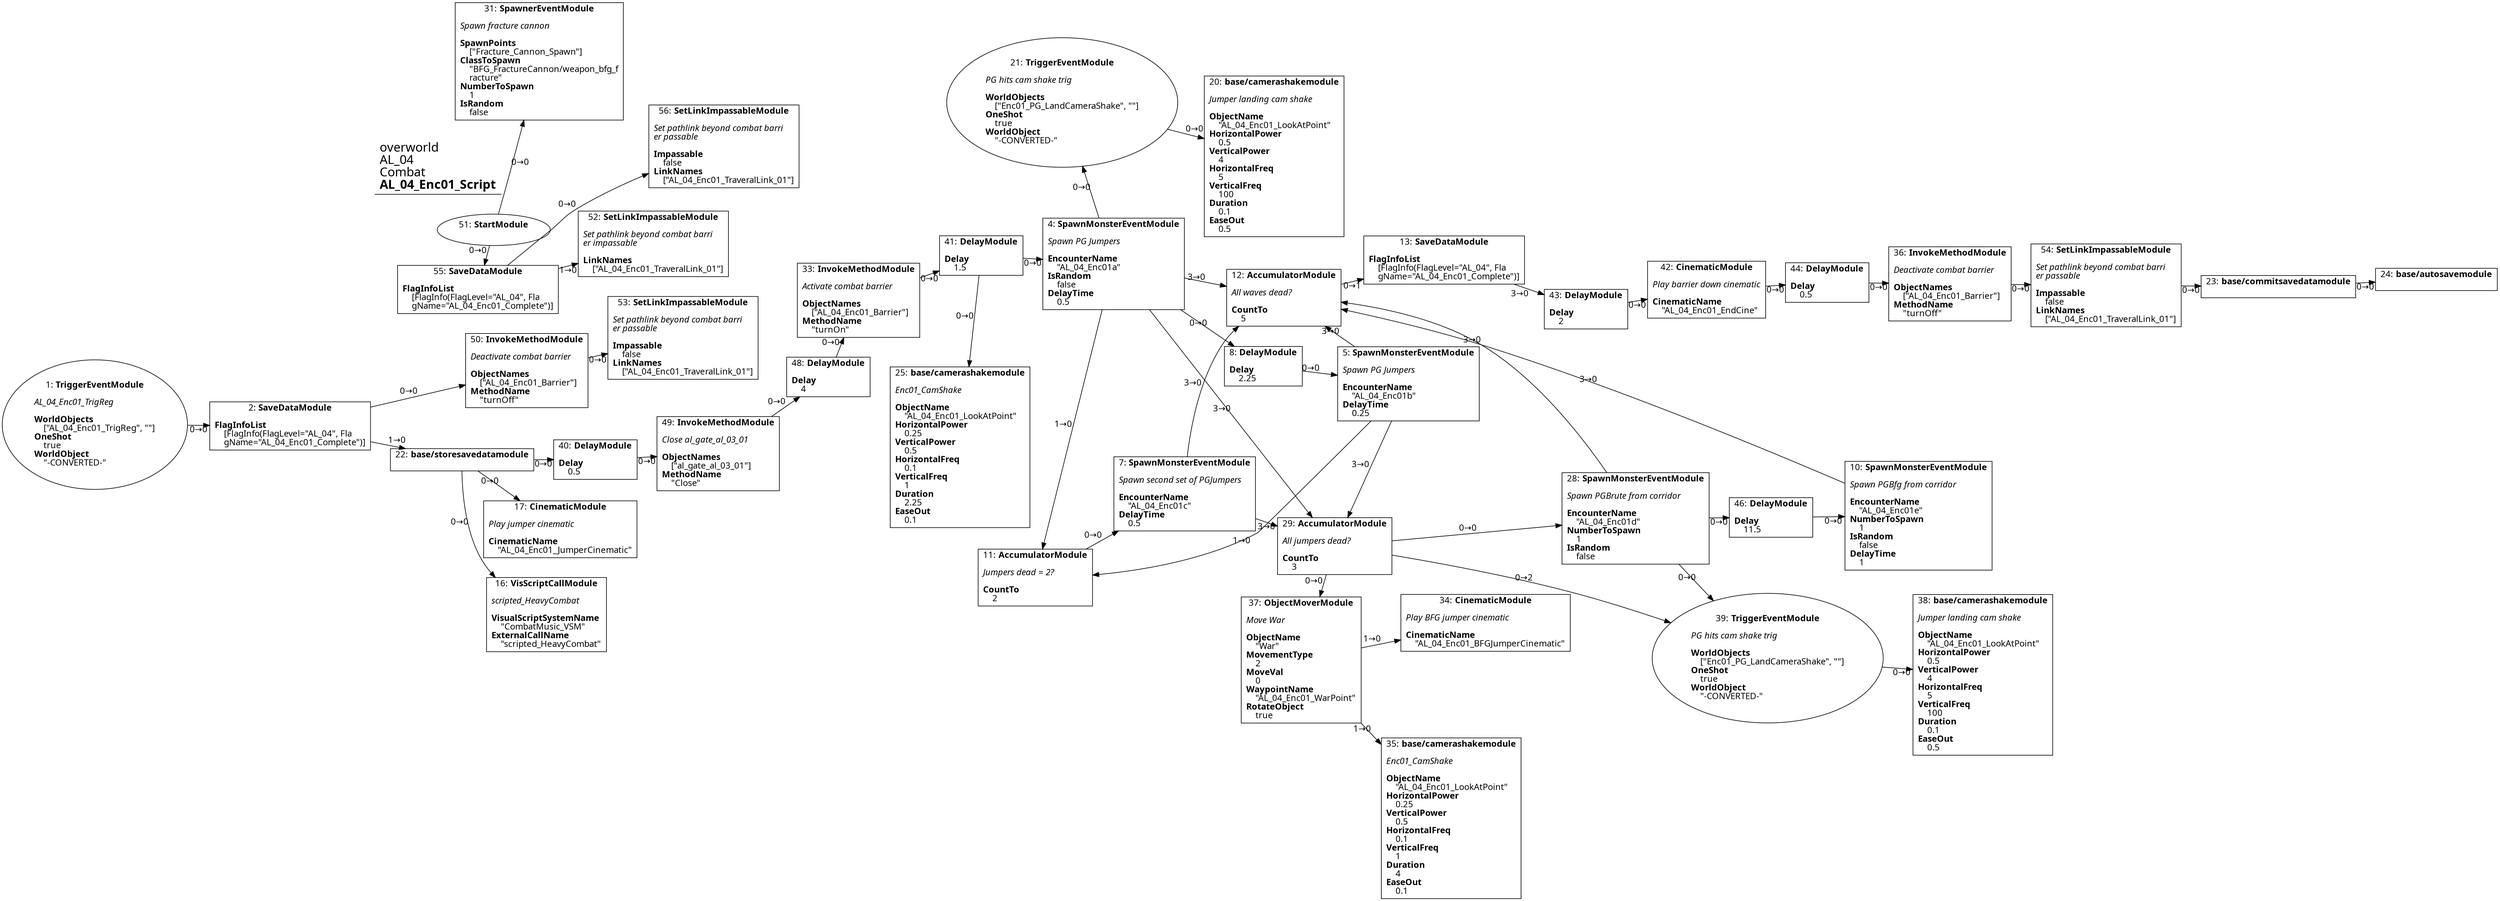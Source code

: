 digraph {
    layout = fdp;
    overlap = prism;
    sep = "+16";
    splines = spline;

    node [ shape = box ];

    graph [ fontname = "Segoe UI" ];
    node [ fontname = "Segoe UI" ];
    edge [ fontname = "Segoe UI" ];

    1 [ label = <1: <b>TriggerEventModule</b><br/><br/><i>AL_04_Enc01_TrigReg<br align="left"/></i><br align="left"/><b>WorldObjects</b><br align="left"/>    [&quot;AL_04_Enc01_TrigReg&quot;, &quot;&quot;]<br align="left"/><b>OneShot</b><br align="left"/>    true<br align="left"/><b>WorldObject</b><br align="left"/>    &quot;-CONVERTED-&quot;<br align="left"/>> ];
    1 [ shape = oval ]
    1 [ pos = "-1.8310001,-0.349!" ];
    1 -> 2 [ label = "0→0" ];

    2 [ label = <2: <b>SaveDataModule</b><br/><br/><b>FlagInfoList</b><br align="left"/>    [FlagInfo(FlagLevel=&quot;AL_04&quot;, Fla<br align="left"/>    gName=&quot;AL_04_Enc01_Complete&quot;)]<br align="left"/>> ];
    2 [ pos = "-1.552,-0.349!" ];
    2 -> 22 [ label = "1→0" ];
    2 -> 50 [ label = "0→0" ];

    4 [ label = <4: <b>SpawnMonsterEventModule</b><br/><br/><i>Spawn PG Jumpers<br align="left"/></i><br align="left"/><b>EncounterName</b><br align="left"/>    &quot;AL_04_Enc01a&quot;<br align="left"/><b>IsRandom</b><br align="left"/>    false<br align="left"/><b>DelayTime</b><br align="left"/>    0.5<br align="left"/>> ];
    4 [ pos = "0.074,-0.372!" ];
    4 -> 8 [ label = "0→0" ];
    4 -> 11 [ label = "1→0" ];
    4 -> 12 [ label = "3→0" ];
    4 -> 21 [ label = "0→0" ];
    4 -> 29 [ label = "3→0" ];

    5 [ label = <5: <b>SpawnMonsterEventModule</b><br/><br/><i>Spawn PG Jumpers<br align="left"/></i><br align="left"/><b>EncounterName</b><br align="left"/>    &quot;AL_04_Enc01b&quot;<br align="left"/><b>DelayTime</b><br align="left"/>    0.25<br align="left"/>> ];
    5 [ pos = "0.845,-0.372!" ];
    5 -> 12 [ label = "3→0" ];
    5 -> 11 [ label = "1→0" ];
    5 -> 29 [ label = "3→0" ];

    7 [ label = <7: <b>SpawnMonsterEventModule</b><br/><br/><i>Spawn second set of PGJumpers<br align="left"/></i><br align="left"/><b>EncounterName</b><br align="left"/>    &quot;AL_04_Enc01c&quot;<br align="left"/><b>DelayTime</b><br align="left"/>    0.5<br align="left"/>> ];
    7 [ pos = "1.424,-1.075!" ];
    7 -> 12 [ label = "3→0" ];
    7 -> 29 [ label = "3→0" ];

    8 [ label = <8: <b>DelayModule</b><br/><br/><b>Delay</b><br align="left"/>    2.25<br align="left"/>> ];
    8 [ pos = "0.651,-0.372!" ];
    8 -> 5 [ label = "0→0" ];

    10 [ label = <10: <b>SpawnMonsterEventModule</b><br/><br/><i>Spawn PGBfg from corridor<br align="left"/></i><br align="left"/><b>EncounterName</b><br align="left"/>    &quot;AL_04_Enc01e&quot;<br align="left"/><b>NumberToSpawn</b><br align="left"/>    1<br align="left"/><b>IsRandom</b><br align="left"/>    false<br align="left"/><b>DelayTime</b><br align="left"/>    1<br align="left"/>> ];
    10 [ pos = "2.9620001,-1.5790001!" ];
    10 -> 12 [ label = "3→0" ];

    11 [ label = <11: <b>AccumulatorModule</b><br/><br/><i>Jumpers dead = 2?<br align="left"/></i><br align="left"/><b>CountTo</b><br align="left"/>    2<br align="left"/>> ];
    11 [ pos = "1.1570001,-1.075!" ];
    11 -> 7 [ label = "0→0" ];

    12 [ label = <12: <b>AccumulatorModule</b><br/><br/><i>All waves dead?<br align="left"/></i><br align="left"/><b>CountTo</b><br align="left"/>    5<br align="left"/>> ];
    12 [ pos = "3.308,-0.052!" ];
    12 -> 13 [ label = "0→1" ];

    13 [ label = <13: <b>SaveDataModule</b><br/><br/><b>FlagInfoList</b><br align="left"/>    [FlagInfo(FlagLevel=&quot;AL_04&quot;, Fla<br align="left"/>    gName=&quot;AL_04_Enc01_Complete&quot;)]<br align="left"/>> ];
    13 [ pos = "3.5570002,-0.029000001!" ];
    13 -> 43 [ label = "3→0" ];

    16 [ label = <16: <b>VisScriptCallModule</b><br/><br/><i>scripted_HeavyCombat<br align="left"/></i><br align="left"/><b>VisualScriptSystemName</b><br align="left"/>    &quot;CombatMusic_VSM&quot;<br align="left"/><b>ExternalCallName</b><br align="left"/>    &quot;scripted_HeavyCombat&quot;<br align="left"/>> ];
    16 [ pos = "-1.051,-0.70400006!" ];

    17 [ label = <17: <b>CinematicModule</b><br/><br/><i>Play jumper cinematic<br align="left"/></i><br align="left"/><b>CinematicName</b><br align="left"/>    &quot;AL_04_Enc01_JumperCinematic&quot;<br align="left"/>> ];
    17 [ pos = "-1.0500001,-0.57100004!" ];

    20 [ label = <20: <b>base/camerashakemodule</b><br/><br/><i>Jumper landing cam shake<br align="left"/></i><br align="left"/><b>ObjectName</b><br align="left"/>    &quot;AL_04_Enc01_LookAtPoint&quot;<br align="left"/><b>HorizontalPower</b><br align="left"/>    0.5<br align="left"/><b>VerticalPower</b><br align="left"/>    4<br align="left"/><b>HorizontalFreq</b><br align="left"/>    5<br align="left"/><b>VerticalFreq</b><br align="left"/>    100<br align="left"/><b>Duration</b><br align="left"/>    0.1<br align="left"/><b>EaseOut</b><br align="left"/>    0.5<br align="left"/>> ];
    20 [ pos = "0.646,-0.209!" ];

    21 [ label = <21: <b>TriggerEventModule</b><br/><br/><i>PG hits cam shake trig<br align="left"/></i><br align="left"/><b>WorldObjects</b><br align="left"/>    [&quot;Enc01_PG_LandCameraShake&quot;, &quot;&quot;]<br align="left"/><b>OneShot</b><br align="left"/>    true<br align="left"/><b>WorldObject</b><br align="left"/>    &quot;-CONVERTED-&quot;<br align="left"/>> ];
    21 [ shape = oval ]
    21 [ pos = "0.37300003,-0.209!" ];
    21 -> 20 [ label = "0→0" ];

    22 [ label = <22: <b>base/storesavedatamodule</b><br/><br/>> ];
    22 [ pos = "-1.304,-0.372!" ];
    22 -> 16 [ label = "0→0" ];
    22 -> 17 [ label = "0→0" ];
    22 -> 40 [ label = "0→0" ];

    23 [ label = <23: <b>base/commitsavedatamodule</b><br/><br/>> ];
    23 [ pos = "4.9170003,-0.076000005!" ];
    23 -> 24 [ label = "0→0" ];

    24 [ label = <24: <b>base/autosavemodule</b><br/><br/>> ];
    24 [ pos = "5.177,-0.076000005!" ];

    25 [ label = <25: <b>base/camerashakemodule</b><br/><br/><i>Enc01_CamShake<br align="left"/></i><br align="left"/><b>ObjectName</b><br align="left"/>    &quot;AL_04_Enc01_LookAtPoint&quot;<br align="left"/><b>HorizontalPower</b><br align="left"/>    0.25<br align="left"/><b>VerticalPower</b><br align="left"/>    0.5<br align="left"/><b>HorizontalFreq</b><br align="left"/>    0.1<br align="left"/><b>VerticalFreq</b><br align="left"/>    1<br align="left"/><b>Duration</b><br align="left"/>    2.25<br align="left"/><b>EaseOut</b><br align="left"/>    0.1<br align="left"/>> ];
    25 [ pos = "0.076000005,-0.65400004!" ];

    28 [ label = <28: <b>SpawnMonsterEventModule</b><br/><br/><i>Spawn PGBrute from corridor<br align="left"/></i><br align="left"/><b>EncounterName</b><br align="left"/>    &quot;AL_04_Enc01d&quot;<br align="left"/><b>NumberToSpawn</b><br align="left"/>    1<br align="left"/><b>IsRandom</b><br align="left"/>    false<br align="left"/>> ];
    28 [ pos = "2.444,-1.5790001!" ];
    28 -> 12 [ label = "3→0" ];
    28 -> 39 [ label = "0→0" ];
    28 -> 46 [ label = "0→0" ];

    29 [ label = <29: <b>AccumulatorModule</b><br/><br/><i>All jumpers dead?<br align="left"/></i><br align="left"/><b>CountTo</b><br align="left"/>    3<br align="left"/>> ];
    29 [ pos = "1.7530001,-1.144!" ];
    29 -> 28 [ label = "0→0" ];
    29 -> 37 [ label = "0→0" ];
    29 -> 39 [ label = "0→2" ];

    31 [ label = <31: <b>SpawnerEventModule</b><br/><br/><i>Spawn fracture cannon<br align="left"/></i><br align="left"/><b>SpawnPoints</b><br align="left"/>    [&quot;Fracture_Cannon_Spawn&quot;]<br align="left"/><b>ClassToSpawn</b><br align="left"/>    &quot;BFG_FractureCannon/weapon_bfg_f<br align="left"/>    racture&quot;<br align="left"/><b>NumberToSpawn</b><br align="left"/>    1<br align="left"/><b>IsRandom</b><br align="left"/>    false<br align="left"/>> ];
    31 [ pos = "-1.646,0.28300002!" ];

    33 [ label = <33: <b>InvokeMethodModule</b><br/><br/><i>Activate combat barrier<br align="left"/></i><br align="left"/><b>ObjectNames</b><br align="left"/>    [&quot;AL_04_Enc01_Barrier&quot;]<br align="left"/><b>MethodName</b><br align="left"/>    &quot;turnOn&quot;<br align="left"/>> ];
    33 [ pos = "-0.351,-0.372!" ];
    33 -> 41 [ label = "0→0" ];

    34 [ label = <34: <b>CinematicModule</b><br/><br/><i>Play BFG jumper cinematic<br align="left"/></i><br align="left"/><b>CinematicName</b><br align="left"/>    &quot;AL_04_Enc01_BFGJumperCinematic&quot;<br align="left"/>> ];
    34 [ pos = "2.223,-1.6840001!" ];

    35 [ label = <35: <b>base/camerashakemodule</b><br/><br/><i>Enc01_CamShake<br align="left"/></i><br align="left"/><b>ObjectName</b><br align="left"/>    &quot;AL_04_Enc01_LookAtPoint&quot;<br align="left"/><b>HorizontalPower</b><br align="left"/>    0.25<br align="left"/><b>VerticalPower</b><br align="left"/>    0.5<br align="left"/><b>HorizontalFreq</b><br align="left"/>    0.1<br align="left"/><b>VerticalFreq</b><br align="left"/>    1<br align="left"/><b>Duration</b><br align="left"/>    4<br align="left"/><b>EaseOut</b><br align="left"/>    0.1<br align="left"/>> ];
    35 [ pos = "2.223,-1.8130001!" ];

    36 [ label = <36: <b>InvokeMethodModule</b><br/><br/><i>Deactivate combat barrier<br align="left"/></i><br align="left"/><b>ObjectNames</b><br align="left"/>    [&quot;AL_04_Enc01_Barrier&quot;]<br align="left"/><b>MethodName</b><br align="left"/>    &quot;turnOff&quot;<br align="left"/>> ];
    36 [ pos = "4.395,-0.075!" ];
    36 -> 54 [ label = "0→0" ];

    37 [ label = <37: <b>ObjectMoverModule</b><br/><br/><i>Move War<br align="left"/></i><br align="left"/><b>ObjectName</b><br align="left"/>    &quot;War&quot;<br align="left"/><b>MovementType</b><br align="left"/>    2<br align="left"/><b>MoveVal</b><br align="left"/>    0<br align="left"/><b>WaypointName</b><br align="left"/>    &quot;AL_04_Enc01_WarPoint&quot;<br align="left"/><b>RotateObject</b><br align="left"/>    true<br align="left"/>> ];
    37 [ pos = "2,-1.6610001!" ];
    37 -> 34 [ label = "1→0" ];
    37 -> 35 [ label = "1→0" ];

    38 [ label = <38: <b>base/camerashakemodule</b><br/><br/><i>Jumper landing cam shake<br align="left"/></i><br align="left"/><b>ObjectName</b><br align="left"/>    &quot;AL_04_Enc01_LookAtPoint&quot;<br align="left"/><b>HorizontalPower</b><br align="left"/>    0.5<br align="left"/><b>VerticalPower</b><br align="left"/>    4<br align="left"/><b>HorizontalFreq</b><br align="left"/>    5<br align="left"/><b>VerticalFreq</b><br align="left"/>    100<br align="left"/><b>Duration</b><br align="left"/>    0.1<br align="left"/><b>EaseOut</b><br align="left"/>    0.5<br align="left"/>> ];
    38 [ pos = "3.0330002,-1.8790001!" ];

    39 [ label = <39: <b>TriggerEventModule</b><br/><br/><i>PG hits cam shake trig<br align="left"/></i><br align="left"/><b>WorldObjects</b><br align="left"/>    [&quot;Enc01_PG_LandCameraShake&quot;, &quot;&quot;]<br align="left"/><b>OneShot</b><br align="left"/>    true<br align="left"/><b>WorldObject</b><br align="left"/>    &quot;-CONVERTED-&quot;<br align="left"/>> ];
    39 [ shape = oval ]
    39 [ pos = "2.753,-1.8790001!" ];
    39 -> 38 [ label = "0→0" ];

    40 [ label = <40: <b>DelayModule</b><br/><br/><b>Delay</b><br align="left"/>    0.5<br align="left"/>> ];
    40 [ pos = "-1.049,-0.372!" ];
    40 -> 49 [ label = "0→0" ];

    41 [ label = <41: <b>DelayModule</b><br/><br/><b>Delay</b><br align="left"/>    1.5<br align="left"/>> ];
    41 [ pos = "-0.133,-0.372!" ];
    41 -> 4 [ label = "0→0" ];
    41 -> 25 [ label = "0→0" ];

    42 [ label = <42: <b>CinematicModule</b><br/><br/><i>Play barrier down cinematic<br align="left"/></i><br align="left"/><b>CinematicName</b><br align="left"/>    &quot;AL_04_Enc01_EndCine&quot;<br align="left"/>> ];
    42 [ pos = "3.9940002,-0.075!" ];
    42 -> 44 [ label = "0→0" ];

    43 [ label = <43: <b>DelayModule</b><br/><br/><b>Delay</b><br align="left"/>    2<br align="left"/>> ];
    43 [ pos = "3.8020003,-0.075!" ];
    43 -> 42 [ label = "0→0" ];

    44 [ label = <44: <b>DelayModule</b><br/><br/><b>Delay</b><br align="left"/>    0.5<br align="left"/>> ];
    44 [ pos = "4.209,-0.075!" ];
    44 -> 36 [ label = "0→0" ];

    46 [ label = <46: <b>DelayModule</b><br/><br/><b>Delay</b><br align="left"/>    11.5<br align="left"/>> ];
    46 [ pos = "2.749,-1.5790001!" ];
    46 -> 10 [ label = "0→0" ];

    48 [ label = <48: <b>DelayModule</b><br/><br/><b>Delay</b><br align="left"/>    4<br align="left"/>> ];
    48 [ pos = "-0.53800005,-0.372!" ];
    48 -> 33 [ label = "0→0" ];

    49 [ label = <49: <b>InvokeMethodModule</b><br/><br/><i>Close al_gate_al_03_01<br align="left"/></i><br align="left"/><b>ObjectNames</b><br align="left"/>    [&quot;al_gate_al_03_01&quot;]<br align="left"/><b>MethodName</b><br align="left"/>    &quot;Close&quot;<br align="left"/>> ];
    49 [ pos = "-0.757,-0.372!" ];
    49 -> 48 [ label = "0→0" ];

    50 [ label = <50: <b>InvokeMethodModule</b><br/><br/><i>Deactivate combat barrier<br align="left"/></i><br align="left"/><b>ObjectNames</b><br align="left"/>    [&quot;AL_04_Enc01_Barrier&quot;]<br align="left"/><b>MethodName</b><br align="left"/>    &quot;turnOff&quot;<br align="left"/>> ];
    50 [ pos = "-1.304,-0.22100002!" ];
    50 -> 53 [ label = "0→0" ];

    51 [ label = <51: <b>StartModule</b><br/><br/>> ];
    51 [ shape = oval ]
    51 [ pos = "-1.853,0.28300002!" ];
    51 -> 31 [ label = "0→0" ];
    51 -> 55 [ label = "0→0" ];

    52 [ label = <52: <b>SetLinkImpassableModule</b><br/><br/><i>Set pathlink beyond combat barri<br align="left"/>er impassable<br align="left"/></i><br align="left"/><b>LinkNames</b><br align="left"/>    [&quot;AL_04_Enc01_TraveralLink_01&quot;]<br align="left"/>> ];
    52 [ pos = "-1.3030001,-0.043!" ];

    53 [ label = <53: <b>SetLinkImpassableModule</b><br/><br/><i>Set pathlink beyond combat barri<br align="left"/>er passable<br align="left"/></i><br align="left"/><b>Impassable</b><br align="left"/>    false<br align="left"/><b>LinkNames</b><br align="left"/>    [&quot;AL_04_Enc01_TraveralLink_01&quot;]<br align="left"/>> ];
    53 [ pos = "-1.079,-0.22100002!" ];

    54 [ label = <54: <b>SetLinkImpassableModule</b><br/><br/><i>Set pathlink beyond combat barri<br align="left"/>er passable<br align="left"/></i><br align="left"/><b>Impassable</b><br align="left"/>    false<br align="left"/><b>LinkNames</b><br align="left"/>    [&quot;AL_04_Enc01_TraveralLink_01&quot;]<br align="left"/>> ];
    54 [ pos = "4.643,-0.075!" ];
    54 -> 23 [ label = "0→0" ];

    55 [ label = <55: <b>SaveDataModule</b><br/><br/><b>FlagInfoList</b><br align="left"/>    [FlagInfo(FlagLevel=&quot;AL_04&quot;, Fla<br align="left"/>    gName=&quot;AL_04_Enc01_Complete&quot;)]<br align="left"/>> ];
    55 [ pos = "-1.6430001,0.059000004!" ];
    55 -> 52 [ label = "1→0" ];
    55 -> 56 [ label = "0→0" ];

    56 [ label = <56: <b>SetLinkImpassableModule</b><br/><br/><i>Set pathlink beyond combat barri<br align="left"/>er passable<br align="left"/></i><br align="left"/><b>Impassable</b><br align="left"/>    false<br align="left"/><b>LinkNames</b><br align="left"/>    [&quot;AL_04_Enc01_TraveralLink_01&quot;]<br align="left"/>> ];
    56 [ pos = "-1.302,0.059000004!" ];

    title [ pos = "-1.8540001,0.284!" ];
    title [ shape = underline ];
    title [ label = <<font point-size="20">overworld<br align="left"/>AL_04<br align="left"/>Combat<br align="left"/><b>AL_04_Enc01_Script</b><br align="left"/></font>> ];
}
